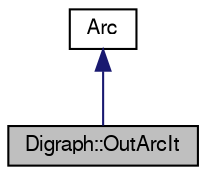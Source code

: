 digraph "Digraph::OutArcIt"
{
 // LATEX_PDF_SIZE
  edge [fontname="FreeSans",fontsize="10",labelfontname="FreeSans",labelfontsize="10"];
  node [fontname="FreeSans",fontsize="10",shape=record];
  Node0 [label="Digraph::OutArcIt",height=0.2,width=0.4,color="black", fillcolor="grey75", style="filled", fontcolor="black",tooltip="Iterator class for the outgoing arcs of a node."];
  Node1 -> Node0 [dir="back",color="midnightblue",fontsize="10",style="solid",fontname="FreeSans"];
  Node1 [label="Arc",height=0.2,width=0.4,color="black", fillcolor="white", style="filled",URL="$a04929.html",tooltip="The arc type of the digraph."];
}
